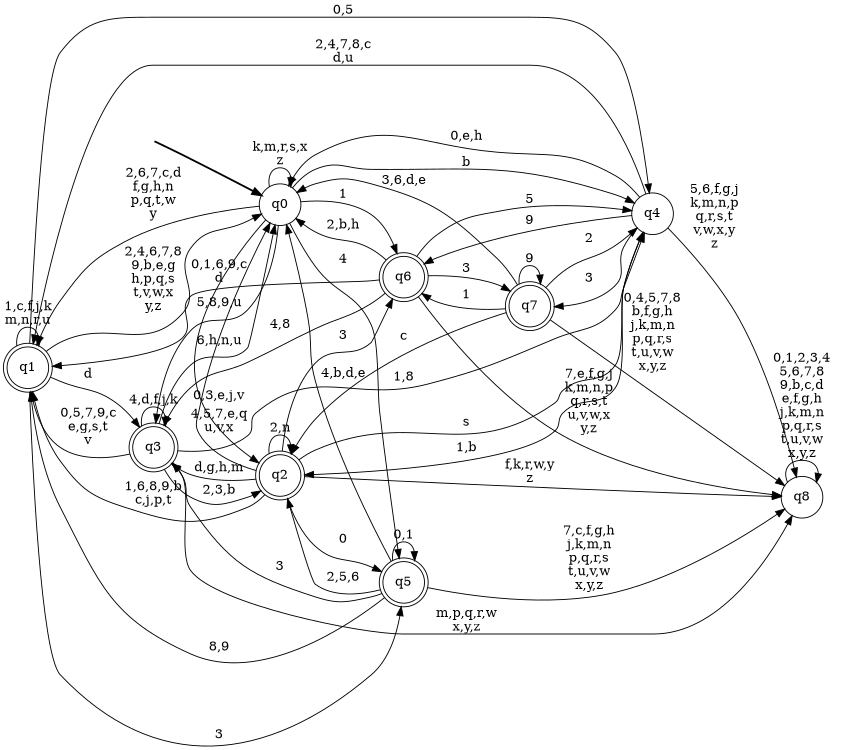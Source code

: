 digraph BlueStar {
__start0 [style = invis, shape = none, label = "", width = 0, height = 0];

rankdir=LR;
size="8,5";

s0 [style="filled", color="black", fillcolor="white" shape="circle", label="q0"];
s1 [style="rounded,filled", color="black", fillcolor="white" shape="doublecircle", label="q1"];
s2 [style="rounded,filled", color="black", fillcolor="white" shape="doublecircle", label="q2"];
s3 [style="rounded,filled", color="black", fillcolor="white" shape="doublecircle", label="q3"];
s4 [style="filled", color="black", fillcolor="white" shape="circle", label="q4"];
s5 [style="rounded,filled", color="black", fillcolor="white" shape="doublecircle", label="q5"];
s6 [style="rounded,filled", color="black", fillcolor="white" shape="doublecircle", label="q6"];
s7 [style="rounded,filled", color="black", fillcolor="white" shape="doublecircle", label="q7"];
s8 [style="filled", color="black", fillcolor="white" shape="circle", label="q8"];
subgraph cluster_main { 
	graph [pad=".75", ranksep="0.15", nodesep="0.15"];
	 style=invis; 
	__start0 -> s0 [penwidth=2];
}
s0 -> s0 [label="k,m,r,s,x\nz"];
s0 -> s1 [label="2,6,7,c,d\nf,g,h,n\np,q,t,w\ny"];
s0 -> s2 [label="0,3,e,j,v"];
s0 -> s3 [label="5,8,9,u"];
s0 -> s4 [label="b"];
s0 -> s5 [label="4"];
s0 -> s6 [label="1"];
s1 -> s0 [label="2,4,6,7,8\n9,b,e,g\nh,p,q,s\nt,v,w,x\ny,z"];
s1 -> s1 [label="1,c,f,j,k\nm,n,r,u"];
s1 -> s3 [label="d"];
s1 -> s4 [label="0,5"];
s1 -> s5 [label="3"];
s2 -> s0 [label="4,5,7,e,q\nu,v,x"];
s2 -> s1 [label="1,6,8,9,b\nc,j,p,t"];
s2 -> s2 [label="2,n"];
s2 -> s3 [label="d,g,h,m"];
s2 -> s4 [label="s"];
s2 -> s5 [label="0"];
s2 -> s6 [label="3"];
s2 -> s8 [label="f,k,r,w,y\nz"];
s3 -> s0 [label="6,h,n,u"];
s3 -> s1 [label="0,5,7,9,c\ne,g,s,t\nv"];
s3 -> s2 [label="2,3,b"];
s3 -> s3 [label="4,d,f,j,k"];
s3 -> s4 [label="1,8"];
s3 -> s8 [label="m,p,q,r,w\nx,y,z"];
s4 -> s0 [label="0,e,h"];
s4 -> s1 [label="2,4,7,8,c\nd,u"];
s4 -> s2 [label="1,b"];
s4 -> s6 [label="9"];
s4 -> s7 [label="3"];
s4 -> s8 [label="5,6,f,g,j\nk,m,n,p\nq,r,s,t\nv,w,x,y\nz"];
s5 -> s0 [label="4,b,d,e"];
s5 -> s1 [label="8,9"];
s5 -> s2 [label="2,5,6"];
s5 -> s3 [label="3"];
s5 -> s5 [label="0,1"];
s5 -> s8 [label="7,c,f,g,h\nj,k,m,n\np,q,r,s\nt,u,v,w\nx,y,z"];
s6 -> s0 [label="2,b,h"];
s6 -> s1 [label="0,1,6,9,c\nd"];
s6 -> s3 [label="4,8"];
s6 -> s4 [label="5"];
s6 -> s7 [label="3"];
s6 -> s8 [label="7,e,f,g,j\nk,m,n,p\nq,r,s,t\nu,v,w,x\ny,z"];
s7 -> s0 [label="3,6,d,e"];
s7 -> s2 [label="c"];
s7 -> s4 [label="2"];
s7 -> s6 [label="1"];
s7 -> s7 [label="9"];
s7 -> s8 [label="0,4,5,7,8\nb,f,g,h\nj,k,m,n\np,q,r,s\nt,u,v,w\nx,y,z"];
s8 -> s8 [label="0,1,2,3,4\n5,6,7,8\n9,b,c,d\ne,f,g,h\nj,k,m,n\np,q,r,s\nt,u,v,w\nx,y,z"];

}